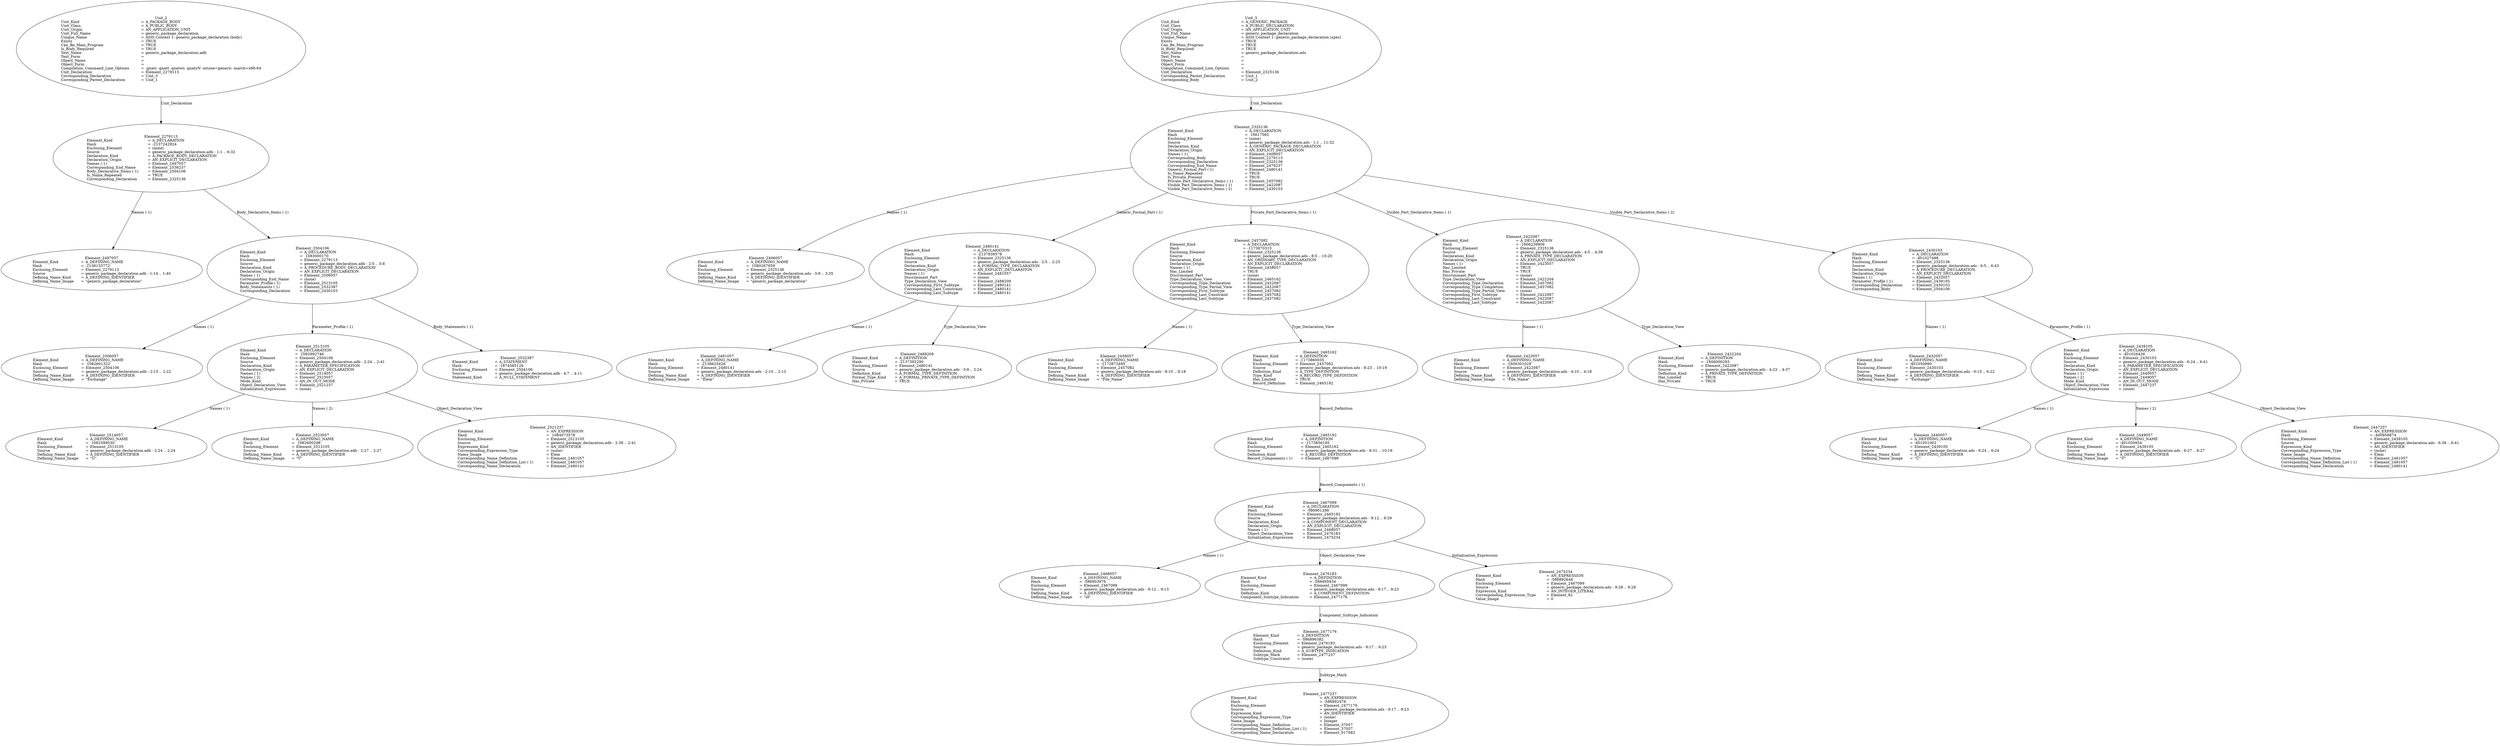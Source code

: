 digraph "generic_package_declaration.adt" {
  Unit_2 -> Element_2279113
      [ label=Unit_Declaration ];
  Unit_2
      [ label=<<TABLE BORDER="0" CELLBORDER="0" CELLSPACING="0" CELLPADDING="0"> 
          <TR><TD COLSPAN="3">Unit_2</TD></TR>
          <TR><TD ALIGN="LEFT">Unit_Kind   </TD><TD> = </TD><TD ALIGN="LEFT">A_PACKAGE_BODY</TD></TR>
          <TR><TD ALIGN="LEFT">Unit_Class   </TD><TD> = </TD><TD ALIGN="LEFT">A_PUBLIC_BODY</TD></TR>
          <TR><TD ALIGN="LEFT">Unit_Origin   </TD><TD> = </TD><TD ALIGN="LEFT">AN_APPLICATION_UNIT</TD></TR>
          <TR><TD ALIGN="LEFT">Unit_Full_Name    </TD><TD> = </TD><TD ALIGN="LEFT">generic_package_declaration</TD></TR>
          <TR><TD ALIGN="LEFT">Unique_Name   </TD><TD> = </TD><TD ALIGN="LEFT">ASIS Context 1: generic_package_declaration (body)</TD></TR>
          <TR><TD ALIGN="LEFT">Exists  </TD><TD> = </TD><TD ALIGN="LEFT">TRUE</TD></TR>
          <TR><TD ALIGN="LEFT">Can_Be_Main_Program     </TD><TD> = </TD><TD ALIGN="LEFT">TRUE</TD></TR>
          <TR><TD ALIGN="LEFT">Is_Body_Required     </TD><TD> = </TD><TD ALIGN="LEFT">TRUE</TD></TR>
          <TR><TD ALIGN="LEFT">Text_Name   </TD><TD> = </TD><TD ALIGN="LEFT">generic_package_declaration.adb</TD></TR>
          <TR><TD ALIGN="LEFT">Text_Form   </TD><TD> = </TD><TD ALIGN="LEFT"></TD></TR>
          <TR><TD ALIGN="LEFT">Object_Name   </TD><TD> = </TD><TD ALIGN="LEFT"></TD></TR>
          <TR><TD ALIGN="LEFT">Object_Form   </TD><TD> = </TD><TD ALIGN="LEFT"></TD></TR>
          <TR><TD ALIGN="LEFT">Compilation_Command_Line_Options         </TD><TD> = </TD><TD ALIGN="LEFT">-gnatc -gnatt -gnatws -gnatyN -mtune=generic -march=x86-64</TD></TR>
          <TR><TD ALIGN="LEFT">Unit_Declaration     </TD><TD> = </TD><TD ALIGN="LEFT">Element_2279113</TD></TR>
          <TR><TD ALIGN="LEFT">Corresponding_Declaration       </TD><TD> = </TD><TD ALIGN="LEFT">Unit_3</TD></TR>
          <TR><TD ALIGN="LEFT">Corresponding_Parent_Declaration         </TD><TD> = </TD><TD ALIGN="LEFT">Unit_1</TD></TR>
          </TABLE>> ];
  Element_2279113 -> Element_2497057
      [ label="Names ( 1)" ];
  Element_2279113 -> Element_2504106
      [ label="Body_Declarative_Items ( 1)" ];
  Element_2279113
      [ label=<<TABLE BORDER="0" CELLBORDER="0" CELLSPACING="0" CELLPADDING="0"> 
          <TR><TD COLSPAN="3">Element_2279113</TD></TR>
          <TR><TD ALIGN="LEFT">Element_Kind    </TD><TD> = </TD><TD ALIGN="LEFT">A_DECLARATION</TD></TR>
          <TR><TD ALIGN="LEFT">Hash  </TD><TD> = </TD><TD ALIGN="LEFT">-2137242924</TD></TR>
          <TR><TD ALIGN="LEFT">Enclosing_Element     </TD><TD> = </TD><TD ALIGN="LEFT">(none)</TD></TR>
          <TR><TD ALIGN="LEFT">Source  </TD><TD> = </TD><TD ALIGN="LEFT">generic_package_declaration.adb - 1:1 .. 6:32</TD></TR>
          <TR><TD ALIGN="LEFT">Declaration_Kind     </TD><TD> = </TD><TD ALIGN="LEFT">A_PACKAGE_BODY_DECLARATION</TD></TR>
          <TR><TD ALIGN="LEFT">Declaration_Origin     </TD><TD> = </TD><TD ALIGN="LEFT">AN_EXPLICIT_DECLARATION</TD></TR>
          <TR><TD ALIGN="LEFT">Names ( 1)   </TD><TD> = </TD><TD ALIGN="LEFT">Element_2497057</TD></TR>
          <TR><TD ALIGN="LEFT">Corresponding_End_Name      </TD><TD> = </TD><TD ALIGN="LEFT">Element_2536237</TD></TR>
          <TR><TD ALIGN="LEFT">Body_Declarative_Items ( 1)       </TD><TD> = </TD><TD ALIGN="LEFT">Element_2504106</TD></TR>
          <TR><TD ALIGN="LEFT">Is_Name_Repeated     </TD><TD> = </TD><TD ALIGN="LEFT">TRUE</TD></TR>
          <TR><TD ALIGN="LEFT">Corresponding_Declaration       </TD><TD> = </TD><TD ALIGN="LEFT">Element_2325136</TD></TR>
          </TABLE>> ];
  Element_2497057
      [ label=<<TABLE BORDER="0" CELLBORDER="0" CELLSPACING="0" CELLPADDING="0"> 
          <TR><TD COLSPAN="3">Element_2497057</TD></TR>
          <TR><TD ALIGN="LEFT">Element_Kind    </TD><TD> = </TD><TD ALIGN="LEFT">A_DEFINING_NAME</TD></TR>
          <TR><TD ALIGN="LEFT">Hash  </TD><TD> = </TD><TD ALIGN="LEFT">-2138153772</TD></TR>
          <TR><TD ALIGN="LEFT">Enclosing_Element     </TD><TD> = </TD><TD ALIGN="LEFT">Element_2279113</TD></TR>
          <TR><TD ALIGN="LEFT">Source  </TD><TD> = </TD><TD ALIGN="LEFT">generic_package_declaration.adb - 1:14 .. 1:40</TD></TR>
          <TR><TD ALIGN="LEFT">Defining_Name_Kind     </TD><TD> = </TD><TD ALIGN="LEFT">A_DEFINING_IDENTIFIER</TD></TR>
          <TR><TD ALIGN="LEFT">Defining_Name_Image     </TD><TD> = </TD><TD ALIGN="LEFT">"generic_package_declaration"</TD></TR>
          </TABLE>> ];
  Element_2504106 -> Element_2506057
      [ label="Names ( 1)" ];
  Element_2504106 -> Element_2513105
      [ label="Parameter_Profile ( 1)" ];
  Element_2504106 -> Element_2532387
      [ label="Body_Statements ( 1)" ];
  Element_2504106
      [ label=<<TABLE BORDER="0" CELLBORDER="0" CELLSPACING="0" CELLPADDING="0"> 
          <TR><TD COLSPAN="3">Element_2504106</TD></TR>
          <TR><TD ALIGN="LEFT">Element_Kind    </TD><TD> = </TD><TD ALIGN="LEFT">A_DECLARATION</TD></TR>
          <TR><TD ALIGN="LEFT">Hash  </TD><TD> = </TD><TD ALIGN="LEFT"> 1083000170</TD></TR>
          <TR><TD ALIGN="LEFT">Enclosing_Element     </TD><TD> = </TD><TD ALIGN="LEFT">Element_2279113</TD></TR>
          <TR><TD ALIGN="LEFT">Source  </TD><TD> = </TD><TD ALIGN="LEFT">generic_package_declaration.adb - 2:5 .. 5:8</TD></TR>
          <TR><TD ALIGN="LEFT">Declaration_Kind     </TD><TD> = </TD><TD ALIGN="LEFT">A_PROCEDURE_BODY_DECLARATION</TD></TR>
          <TR><TD ALIGN="LEFT">Declaration_Origin     </TD><TD> = </TD><TD ALIGN="LEFT">AN_EXPLICIT_DECLARATION</TD></TR>
          <TR><TD ALIGN="LEFT">Names ( 1)   </TD><TD> = </TD><TD ALIGN="LEFT">Element_2506057</TD></TR>
          <TR><TD ALIGN="LEFT">Corresponding_End_Name      </TD><TD> = </TD><TD ALIGN="LEFT">(none)</TD></TR>
          <TR><TD ALIGN="LEFT">Parameter_Profile ( 1)      </TD><TD> = </TD><TD ALIGN="LEFT">Element_2513105</TD></TR>
          <TR><TD ALIGN="LEFT">Body_Statements ( 1)      </TD><TD> = </TD><TD ALIGN="LEFT">Element_2532387</TD></TR>
          <TR><TD ALIGN="LEFT">Corresponding_Declaration       </TD><TD> = </TD><TD ALIGN="LEFT">Element_2430103</TD></TR>
          </TABLE>> ];
  Element_2506057
      [ label=<<TABLE BORDER="0" CELLBORDER="0" CELLSPACING="0" CELLPADDING="0"> 
          <TR><TD COLSPAN="3">Element_2506057</TD></TR>
          <TR><TD ALIGN="LEFT">Element_Kind    </TD><TD> = </TD><TD ALIGN="LEFT">A_DEFINING_NAME</TD></TR>
          <TR><TD ALIGN="LEFT">Hash  </TD><TD> = </TD><TD ALIGN="LEFT"> 1082601322</TD></TR>
          <TR><TD ALIGN="LEFT">Enclosing_Element     </TD><TD> = </TD><TD ALIGN="LEFT">Element_2504106</TD></TR>
          <TR><TD ALIGN="LEFT">Source  </TD><TD> = </TD><TD ALIGN="LEFT">generic_package_declaration.adb - 2:15 .. 2:22</TD></TR>
          <TR><TD ALIGN="LEFT">Defining_Name_Kind     </TD><TD> = </TD><TD ALIGN="LEFT">A_DEFINING_IDENTIFIER</TD></TR>
          <TR><TD ALIGN="LEFT">Defining_Name_Image     </TD><TD> = </TD><TD ALIGN="LEFT">"Exchange"</TD></TR>
          </TABLE>> ];
  Element_2513105 -> Element_2514057
      [ label="Names ( 1)" ];
  Element_2513105 -> Element_2523057
      [ label="Names ( 2)" ];
  Element_2513105 -> Element_2521237
      [ label=Object_Declaration_View ];
  Element_2513105
      [ label=<<TABLE BORDER="0" CELLBORDER="0" CELLSPACING="0" CELLPADDING="0"> 
          <TR><TD COLSPAN="3">Element_2513105</TD></TR>
          <TR><TD ALIGN="LEFT">Element_Kind    </TD><TD> = </TD><TD ALIGN="LEFT">A_DECLARATION</TD></TR>
          <TR><TD ALIGN="LEFT">Hash  </TD><TD> = </TD><TD ALIGN="LEFT"> 1082992746</TD></TR>
          <TR><TD ALIGN="LEFT">Enclosing_Element     </TD><TD> = </TD><TD ALIGN="LEFT">Element_2504106</TD></TR>
          <TR><TD ALIGN="LEFT">Source  </TD><TD> = </TD><TD ALIGN="LEFT">generic_package_declaration.adb - 2:24 .. 2:41</TD></TR>
          <TR><TD ALIGN="LEFT">Declaration_Kind     </TD><TD> = </TD><TD ALIGN="LEFT">A_PARAMETER_SPECIFICATION</TD></TR>
          <TR><TD ALIGN="LEFT">Declaration_Origin     </TD><TD> = </TD><TD ALIGN="LEFT">AN_EXPLICIT_DECLARATION</TD></TR>
          <TR><TD ALIGN="LEFT">Names ( 1)   </TD><TD> = </TD><TD ALIGN="LEFT">Element_2514057</TD></TR>
          <TR><TD ALIGN="LEFT">Names ( 2)   </TD><TD> = </TD><TD ALIGN="LEFT">Element_2523057</TD></TR>
          <TR><TD ALIGN="LEFT">Mode_Kind   </TD><TD> = </TD><TD ALIGN="LEFT">AN_IN_OUT_MODE</TD></TR>
          <TR><TD ALIGN="LEFT">Object_Declaration_View      </TD><TD> = </TD><TD ALIGN="LEFT">Element_2521237</TD></TR>
          <TR><TD ALIGN="LEFT">Initialization_Expression       </TD><TD> = </TD><TD ALIGN="LEFT">(none)</TD></TR>
          </TABLE>> ];
  Element_2514057
      [ label=<<TABLE BORDER="0" CELLBORDER="0" CELLSPACING="0" CELLPADDING="0"> 
          <TR><TD COLSPAN="3">Element_2514057</TD></TR>
          <TR><TD ALIGN="LEFT">Element_Kind    </TD><TD> = </TD><TD ALIGN="LEFT">A_DEFINING_NAME</TD></TR>
          <TR><TD ALIGN="LEFT">Hash  </TD><TD> = </TD><TD ALIGN="LEFT"> 1082599530</TD></TR>
          <TR><TD ALIGN="LEFT">Enclosing_Element     </TD><TD> = </TD><TD ALIGN="LEFT">Element_2513105</TD></TR>
          <TR><TD ALIGN="LEFT">Source  </TD><TD> = </TD><TD ALIGN="LEFT">generic_package_declaration.adb - 2:24 .. 2:24</TD></TR>
          <TR><TD ALIGN="LEFT">Defining_Name_Kind     </TD><TD> = </TD><TD ALIGN="LEFT">A_DEFINING_IDENTIFIER</TD></TR>
          <TR><TD ALIGN="LEFT">Defining_Name_Image     </TD><TD> = </TD><TD ALIGN="LEFT">"U"</TD></TR>
          </TABLE>> ];
  Element_2523057
      [ label=<<TABLE BORDER="0" CELLBORDER="0" CELLSPACING="0" CELLPADDING="0"> 
          <TR><TD COLSPAN="3">Element_2523057</TD></TR>
          <TR><TD ALIGN="LEFT">Element_Kind    </TD><TD> = </TD><TD ALIGN="LEFT">A_DEFINING_NAME</TD></TR>
          <TR><TD ALIGN="LEFT">Hash  </TD><TD> = </TD><TD ALIGN="LEFT"> 1082600298</TD></TR>
          <TR><TD ALIGN="LEFT">Enclosing_Element     </TD><TD> = </TD><TD ALIGN="LEFT">Element_2513105</TD></TR>
          <TR><TD ALIGN="LEFT">Source  </TD><TD> = </TD><TD ALIGN="LEFT">generic_package_declaration.adb - 2:27 .. 2:27</TD></TR>
          <TR><TD ALIGN="LEFT">Defining_Name_Kind     </TD><TD> = </TD><TD ALIGN="LEFT">A_DEFINING_IDENTIFIER</TD></TR>
          <TR><TD ALIGN="LEFT">Defining_Name_Image     </TD><TD> = </TD><TD ALIGN="LEFT">"V"</TD></TR>
          </TABLE>> ];
  Element_2521237
      [ label=<<TABLE BORDER="0" CELLBORDER="0" CELLSPACING="0" CELLPADDING="0"> 
          <TR><TD COLSPAN="3">Element_2521237</TD></TR>
          <TR><TD ALIGN="LEFT">Element_Kind    </TD><TD> = </TD><TD ALIGN="LEFT">AN_EXPRESSION</TD></TR>
          <TR><TD ALIGN="LEFT">Hash  </TD><TD> = </TD><TD ALIGN="LEFT"> 1084073578</TD></TR>
          <TR><TD ALIGN="LEFT">Enclosing_Element     </TD><TD> = </TD><TD ALIGN="LEFT">Element_2513105</TD></TR>
          <TR><TD ALIGN="LEFT">Source  </TD><TD> = </TD><TD ALIGN="LEFT">generic_package_declaration.adb - 2:38 .. 2:41</TD></TR>
          <TR><TD ALIGN="LEFT">Expression_Kind    </TD><TD> = </TD><TD ALIGN="LEFT">AN_IDENTIFIER</TD></TR>
          <TR><TD ALIGN="LEFT">Corresponding_Expression_Type        </TD><TD> = </TD><TD ALIGN="LEFT">(none)</TD></TR>
          <TR><TD ALIGN="LEFT">Name_Image   </TD><TD> = </TD><TD ALIGN="LEFT">Elem</TD></TR>
          <TR><TD ALIGN="LEFT">Corresponding_Name_Definition        </TD><TD> = </TD><TD ALIGN="LEFT">Element_2481057</TD></TR>
          <TR><TD ALIGN="LEFT">Corresponding_Name_Definition_List ( 1)          </TD><TD> = </TD><TD ALIGN="LEFT">Element_2481057</TD></TR>
          <TR><TD ALIGN="LEFT">Corresponding_Name_Declaration        </TD><TD> = </TD><TD ALIGN="LEFT">Element_2480141</TD></TR>
          </TABLE>> ];
  Element_2532387
      [ label=<<TABLE BORDER="0" CELLBORDER="0" CELLSPACING="0" CELLPADDING="0"> 
          <TR><TD COLSPAN="3">Element_2532387</TD></TR>
          <TR><TD ALIGN="LEFT">Element_Kind    </TD><TD> = </TD><TD ALIGN="LEFT">A_STATEMENT</TD></TR>
          <TR><TD ALIGN="LEFT">Hash  </TD><TD> = </TD><TD ALIGN="LEFT">-1874585126</TD></TR>
          <TR><TD ALIGN="LEFT">Enclosing_Element     </TD><TD> = </TD><TD ALIGN="LEFT">Element_2504106</TD></TR>
          <TR><TD ALIGN="LEFT">Source  </TD><TD> = </TD><TD ALIGN="LEFT">generic_package_declaration.adb - 4:7 .. 4:11</TD></TR>
          <TR><TD ALIGN="LEFT">Statement_Kind    </TD><TD> = </TD><TD ALIGN="LEFT">A_NULL_STATEMENT</TD></TR>
          </TABLE>> ];
  Unit_3 -> Element_2325136
      [ label=Unit_Declaration ];
  Unit_3
      [ label=<<TABLE BORDER="0" CELLBORDER="0" CELLSPACING="0" CELLPADDING="0"> 
          <TR><TD COLSPAN="3">Unit_3</TD></TR>
          <TR><TD ALIGN="LEFT">Unit_Kind   </TD><TD> = </TD><TD ALIGN="LEFT">A_GENERIC_PACKAGE</TD></TR>
          <TR><TD ALIGN="LEFT">Unit_Class   </TD><TD> = </TD><TD ALIGN="LEFT">A_PUBLIC_DECLARATION</TD></TR>
          <TR><TD ALIGN="LEFT">Unit_Origin   </TD><TD> = </TD><TD ALIGN="LEFT">AN_APPLICATION_UNIT</TD></TR>
          <TR><TD ALIGN="LEFT">Unit_Full_Name    </TD><TD> = </TD><TD ALIGN="LEFT">generic_package_declaration</TD></TR>
          <TR><TD ALIGN="LEFT">Unique_Name   </TD><TD> = </TD><TD ALIGN="LEFT">ASIS Context 1: generic_package_declaration (spec)</TD></TR>
          <TR><TD ALIGN="LEFT">Exists  </TD><TD> = </TD><TD ALIGN="LEFT">TRUE</TD></TR>
          <TR><TD ALIGN="LEFT">Can_Be_Main_Program     </TD><TD> = </TD><TD ALIGN="LEFT">TRUE</TD></TR>
          <TR><TD ALIGN="LEFT">Is_Body_Required     </TD><TD> = </TD><TD ALIGN="LEFT">TRUE</TD></TR>
          <TR><TD ALIGN="LEFT">Text_Name   </TD><TD> = </TD><TD ALIGN="LEFT">generic_package_declaration.ads</TD></TR>
          <TR><TD ALIGN="LEFT">Text_Form   </TD><TD> = </TD><TD ALIGN="LEFT"></TD></TR>
          <TR><TD ALIGN="LEFT">Object_Name   </TD><TD> = </TD><TD ALIGN="LEFT"></TD></TR>
          <TR><TD ALIGN="LEFT">Object_Form   </TD><TD> = </TD><TD ALIGN="LEFT"></TD></TR>
          <TR><TD ALIGN="LEFT">Compilation_Command_Line_Options         </TD><TD> = </TD><TD ALIGN="LEFT"></TD></TR>
          <TR><TD ALIGN="LEFT">Unit_Declaration     </TD><TD> = </TD><TD ALIGN="LEFT">Element_2325136</TD></TR>
          <TR><TD ALIGN="LEFT">Corresponding_Parent_Declaration         </TD><TD> = </TD><TD ALIGN="LEFT">Unit_1</TD></TR>
          <TR><TD ALIGN="LEFT">Corresponding_Body     </TD><TD> = </TD><TD ALIGN="LEFT">Unit_2</TD></TR>
          </TABLE>> ];
  Element_2325136 -> Element_2406057
      [ label="Names ( 1)" ];
  Element_2325136 -> Element_2480141
      [ label="Generic_Formal_Part ( 1)" ];
  Element_2325136 -> Element_2457082
      [ label="Private_Part_Declarative_Items ( 1)" ];
  Element_2325136 -> Element_2422087
      [ label="Visible_Part_Declarative_Items ( 1)" ];
  Element_2325136 -> Element_2430103
      [ label="Visible_Part_Declarative_Items ( 2)" ];
  Element_2325136
      [ label=<<TABLE BORDER="0" CELLBORDER="0" CELLSPACING="0" CELLPADDING="0"> 
          <TR><TD COLSPAN="3">Element_2325136</TD></TR>
          <TR><TD ALIGN="LEFT">Element_Kind    </TD><TD> = </TD><TD ALIGN="LEFT">A_DECLARATION</TD></TR>
          <TR><TD ALIGN="LEFT">Hash  </TD><TD> = </TD><TD ALIGN="LEFT"> 10617565</TD></TR>
          <TR><TD ALIGN="LEFT">Enclosing_Element     </TD><TD> = </TD><TD ALIGN="LEFT">(none)</TD></TR>
          <TR><TD ALIGN="LEFT">Source  </TD><TD> = </TD><TD ALIGN="LEFT">generic_package_declaration.ads - 1:1 .. 11:32</TD></TR>
          <TR><TD ALIGN="LEFT">Declaration_Kind     </TD><TD> = </TD><TD ALIGN="LEFT">A_GENERIC_PACKAGE_DECLARATION</TD></TR>
          <TR><TD ALIGN="LEFT">Declaration_Origin     </TD><TD> = </TD><TD ALIGN="LEFT">AN_EXPLICIT_DECLARATION</TD></TR>
          <TR><TD ALIGN="LEFT">Names ( 1)   </TD><TD> = </TD><TD ALIGN="LEFT">Element_2406057</TD></TR>
          <TR><TD ALIGN="LEFT">Corresponding_Body     </TD><TD> = </TD><TD ALIGN="LEFT">Element_2279113</TD></TR>
          <TR><TD ALIGN="LEFT">Corresponding_Declaration       </TD><TD> = </TD><TD ALIGN="LEFT">Element_2325136</TD></TR>
          <TR><TD ALIGN="LEFT">Corresponding_End_Name      </TD><TD> = </TD><TD ALIGN="LEFT">Element_2479237</TD></TR>
          <TR><TD ALIGN="LEFT">Generic_Formal_Part ( 1)       </TD><TD> = </TD><TD ALIGN="LEFT">Element_2480141</TD></TR>
          <TR><TD ALIGN="LEFT">Is_Name_Repeated     </TD><TD> = </TD><TD ALIGN="LEFT">TRUE</TD></TR>
          <TR><TD ALIGN="LEFT">Is_Private_Present     </TD><TD> = </TD><TD ALIGN="LEFT">TRUE</TD></TR>
          <TR><TD ALIGN="LEFT">Private_Part_Declarative_Items ( 1)         </TD><TD> = </TD><TD ALIGN="LEFT">Element_2457082</TD></TR>
          <TR><TD ALIGN="LEFT">Visible_Part_Declarative_Items ( 1)         </TD><TD> = </TD><TD ALIGN="LEFT">Element_2422087</TD></TR>
          <TR><TD ALIGN="LEFT">Visible_Part_Declarative_Items ( 2)         </TD><TD> = </TD><TD ALIGN="LEFT">Element_2430103</TD></TR>
          </TABLE>> ];
  Element_2480141 -> Element_2481057
      [ label="Names ( 1)" ];
  Element_2480141 -> Element_2488209
      [ label=Type_Declaration_View ];
  Element_2480141
      [ label=<<TABLE BORDER="0" CELLBORDER="0" CELLSPACING="0" CELLPADDING="0"> 
          <TR><TD COLSPAN="3">Element_2480141</TD></TR>
          <TR><TD ALIGN="LEFT">Element_Kind    </TD><TD> = </TD><TD ALIGN="LEFT">A_DECLARATION</TD></TR>
          <TR><TD ALIGN="LEFT">Hash  </TD><TD> = </TD><TD ALIGN="LEFT">-2137938578</TD></TR>
          <TR><TD ALIGN="LEFT">Enclosing_Element     </TD><TD> = </TD><TD ALIGN="LEFT">Element_2325136</TD></TR>
          <TR><TD ALIGN="LEFT">Source  </TD><TD> = </TD><TD ALIGN="LEFT">generic_package_declaration.ads - 2:5 .. 2:25</TD></TR>
          <TR><TD ALIGN="LEFT">Declaration_Kind     </TD><TD> = </TD><TD ALIGN="LEFT">A_FORMAL_TYPE_DECLARATION</TD></TR>
          <TR><TD ALIGN="LEFT">Declaration_Origin     </TD><TD> = </TD><TD ALIGN="LEFT">AN_EXPLICIT_DECLARATION</TD></TR>
          <TR><TD ALIGN="LEFT">Names ( 1)   </TD><TD> = </TD><TD ALIGN="LEFT">Element_2481057</TD></TR>
          <TR><TD ALIGN="LEFT">Discriminant_Part     </TD><TD> = </TD><TD ALIGN="LEFT">(none)</TD></TR>
          <TR><TD ALIGN="LEFT">Type_Declaration_View      </TD><TD> = </TD><TD ALIGN="LEFT">Element_2488209</TD></TR>
          <TR><TD ALIGN="LEFT">Corresponding_First_Subtype       </TD><TD> = </TD><TD ALIGN="LEFT">Element_2480141</TD></TR>
          <TR><TD ALIGN="LEFT">Corresponding_Last_Constraint        </TD><TD> = </TD><TD ALIGN="LEFT">Element_2480141</TD></TR>
          <TR><TD ALIGN="LEFT">Corresponding_Last_Subtype       </TD><TD> = </TD><TD ALIGN="LEFT">Element_2480141</TD></TR>
          </TABLE>> ];
  Element_2481057
      [ label=<<TABLE BORDER="0" CELLBORDER="0" CELLSPACING="0" CELLPADDING="0"> 
          <TR><TD COLSPAN="3">Element_2481057</TD></TR>
          <TR><TD ALIGN="LEFT">Element_Kind    </TD><TD> = </TD><TD ALIGN="LEFT">A_DEFINING_NAME</TD></TR>
          <TR><TD ALIGN="LEFT">Hash  </TD><TD> = </TD><TD ALIGN="LEFT">-2138625426</TD></TR>
          <TR><TD ALIGN="LEFT">Enclosing_Element     </TD><TD> = </TD><TD ALIGN="LEFT">Element_2480141</TD></TR>
          <TR><TD ALIGN="LEFT">Source  </TD><TD> = </TD><TD ALIGN="LEFT">generic_package_declaration.ads - 2:10 .. 2:13</TD></TR>
          <TR><TD ALIGN="LEFT">Defining_Name_Kind     </TD><TD> = </TD><TD ALIGN="LEFT">A_DEFINING_IDENTIFIER</TD></TR>
          <TR><TD ALIGN="LEFT">Defining_Name_Image     </TD><TD> = </TD><TD ALIGN="LEFT">"Elem"</TD></TR>
          </TABLE>> ];
  Element_2488209
      [ label=<<TABLE BORDER="0" CELLBORDER="0" CELLSPACING="0" CELLPADDING="0"> 
          <TR><TD COLSPAN="3">Element_2488209</TD></TR>
          <TR><TD ALIGN="LEFT">Element_Kind    </TD><TD> = </TD><TD ALIGN="LEFT">A_DEFINITION</TD></TR>
          <TR><TD ALIGN="LEFT">Hash  </TD><TD> = </TD><TD ALIGN="LEFT">-2137382290</TD></TR>
          <TR><TD ALIGN="LEFT">Enclosing_Element     </TD><TD> = </TD><TD ALIGN="LEFT">Element_2480141</TD></TR>
          <TR><TD ALIGN="LEFT">Source  </TD><TD> = </TD><TD ALIGN="LEFT">generic_package_declaration.ads - 3:9 .. 2:24</TD></TR>
          <TR><TD ALIGN="LEFT">Definition_Kind    </TD><TD> = </TD><TD ALIGN="LEFT">A_FORMAL_TYPE_DEFINITION</TD></TR>
          <TR><TD ALIGN="LEFT">Formal_Type_Kind     </TD><TD> = </TD><TD ALIGN="LEFT">A_FORMAL_PRIVATE_TYPE_DEFINITION</TD></TR>
          <TR><TD ALIGN="LEFT">Has_Private   </TD><TD> = </TD><TD ALIGN="LEFT">TRUE</TD></TR>
          </TABLE>> ];
  Element_2406057
      [ label=<<TABLE BORDER="0" CELLBORDER="0" CELLSPACING="0" CELLPADDING="0"> 
          <TR><TD COLSPAN="3">Element_2406057</TD></TR>
          <TR><TD ALIGN="LEFT">Element_Kind    </TD><TD> = </TD><TD ALIGN="LEFT">A_DEFINING_NAME</TD></TR>
          <TR><TD ALIGN="LEFT">Hash  </TD><TD> = </TD><TD ALIGN="LEFT"> 1080267959</TD></TR>
          <TR><TD ALIGN="LEFT">Enclosing_Element     </TD><TD> = </TD><TD ALIGN="LEFT">Element_2325136</TD></TR>
          <TR><TD ALIGN="LEFT">Source  </TD><TD> = </TD><TD ALIGN="LEFT">generic_package_declaration.ads - 3:9 .. 3:35</TD></TR>
          <TR><TD ALIGN="LEFT">Defining_Name_Kind     </TD><TD> = </TD><TD ALIGN="LEFT">A_DEFINING_IDENTIFIER</TD></TR>
          <TR><TD ALIGN="LEFT">Defining_Name_Image     </TD><TD> = </TD><TD ALIGN="LEFT">"generic_package_declaration"</TD></TR>
          </TABLE>> ];
  Element_2422087 -> Element_2423057
      [ label="Names ( 1)" ];
  Element_2422087 -> Element_2422204
      [ label=Type_Declaration_View ];
  Element_2422087
      [ label=<<TABLE BORDER="0" CELLBORDER="0" CELLSPACING="0" CELLPADDING="0"> 
          <TR><TD COLSPAN="3">Element_2422087</TD></TR>
          <TR><TD ALIGN="LEFT">Element_Kind    </TD><TD> = </TD><TD ALIGN="LEFT">A_DECLARATION</TD></TR>
          <TR><TD ALIGN="LEFT">Hash  </TD><TD> = </TD><TD ALIGN="LEFT">-1606239909</TD></TR>
          <TR><TD ALIGN="LEFT">Enclosing_Element     </TD><TD> = </TD><TD ALIGN="LEFT">Element_2325136</TD></TR>
          <TR><TD ALIGN="LEFT">Source  </TD><TD> = </TD><TD ALIGN="LEFT">generic_package_declaration.ads - 4:5 .. 4:38</TD></TR>
          <TR><TD ALIGN="LEFT">Declaration_Kind     </TD><TD> = </TD><TD ALIGN="LEFT">A_PRIVATE_TYPE_DECLARATION</TD></TR>
          <TR><TD ALIGN="LEFT">Declaration_Origin     </TD><TD> = </TD><TD ALIGN="LEFT">AN_EXPLICIT_DECLARATION</TD></TR>
          <TR><TD ALIGN="LEFT">Names ( 1)   </TD><TD> = </TD><TD ALIGN="LEFT">Element_2423057</TD></TR>
          <TR><TD ALIGN="LEFT">Has_Limited   </TD><TD> = </TD><TD ALIGN="LEFT">TRUE</TD></TR>
          <TR><TD ALIGN="LEFT">Has_Private   </TD><TD> = </TD><TD ALIGN="LEFT">TRUE</TD></TR>
          <TR><TD ALIGN="LEFT">Discriminant_Part     </TD><TD> = </TD><TD ALIGN="LEFT">(none)</TD></TR>
          <TR><TD ALIGN="LEFT">Type_Declaration_View      </TD><TD> = </TD><TD ALIGN="LEFT">Element_2422204</TD></TR>
          <TR><TD ALIGN="LEFT">Corresponding_Type_Declaration        </TD><TD> = </TD><TD ALIGN="LEFT">Element_2457082</TD></TR>
          <TR><TD ALIGN="LEFT">Corresponding_Type_Completion        </TD><TD> = </TD><TD ALIGN="LEFT">Element_2457082</TD></TR>
          <TR><TD ALIGN="LEFT">Corresponding_Type_Partial_View        </TD><TD> = </TD><TD ALIGN="LEFT">(none)</TD></TR>
          <TR><TD ALIGN="LEFT">Corresponding_First_Subtype       </TD><TD> = </TD><TD ALIGN="LEFT">Element_2422087</TD></TR>
          <TR><TD ALIGN="LEFT">Corresponding_Last_Constraint        </TD><TD> = </TD><TD ALIGN="LEFT">Element_2422087</TD></TR>
          <TR><TD ALIGN="LEFT">Corresponding_Last_Subtype       </TD><TD> = </TD><TD ALIGN="LEFT">Element_2422087</TD></TR>
          </TABLE>> ];
  Element_2423057
      [ label=<<TABLE BORDER="0" CELLBORDER="0" CELLSPACING="0" CELLPADDING="0"> 
          <TR><TD COLSPAN="3">Element_2423057</TD></TR>
          <TR><TD ALIGN="LEFT">Element_Kind    </TD><TD> = </TD><TD ALIGN="LEFT">A_DEFINING_NAME</TD></TR>
          <TR><TD ALIGN="LEFT">Hash  </TD><TD> = </TD><TD ALIGN="LEFT">-1606301029</TD></TR>
          <TR><TD ALIGN="LEFT">Enclosing_Element     </TD><TD> = </TD><TD ALIGN="LEFT">Element_2422087</TD></TR>
          <TR><TD ALIGN="LEFT">Source  </TD><TD> = </TD><TD ALIGN="LEFT">generic_package_declaration.ads - 4:10 .. 4:18</TD></TR>
          <TR><TD ALIGN="LEFT">Defining_Name_Kind     </TD><TD> = </TD><TD ALIGN="LEFT">A_DEFINING_IDENTIFIER</TD></TR>
          <TR><TD ALIGN="LEFT">Defining_Name_Image     </TD><TD> = </TD><TD ALIGN="LEFT">"File_Name"</TD></TR>
          </TABLE>> ];
  Element_2422204
      [ label=<<TABLE BORDER="0" CELLBORDER="0" CELLSPACING="0" CELLPADDING="0"> 
          <TR><TD COLSPAN="3">Element_2422204</TD></TR>
          <TR><TD ALIGN="LEFT">Element_Kind    </TD><TD> = </TD><TD ALIGN="LEFT">A_DEFINITION</TD></TR>
          <TR><TD ALIGN="LEFT">Hash  </TD><TD> = </TD><TD ALIGN="LEFT">-1606000293</TD></TR>
          <TR><TD ALIGN="LEFT">Enclosing_Element     </TD><TD> = </TD><TD ALIGN="LEFT">Element_2422087</TD></TR>
          <TR><TD ALIGN="LEFT">Source  </TD><TD> = </TD><TD ALIGN="LEFT">generic_package_declaration.ads - 4:23 .. 4:37</TD></TR>
          <TR><TD ALIGN="LEFT">Definition_Kind    </TD><TD> = </TD><TD ALIGN="LEFT">A_PRIVATE_TYPE_DEFINITION</TD></TR>
          <TR><TD ALIGN="LEFT">Has_Limited   </TD><TD> = </TD><TD ALIGN="LEFT">TRUE</TD></TR>
          <TR><TD ALIGN="LEFT">Has_Private   </TD><TD> = </TD><TD ALIGN="LEFT">TRUE</TD></TR>
          </TABLE>> ];
  Element_2430103 -> Element_2432057
      [ label="Names ( 1)" ];
  Element_2430103 -> Element_2439105
      [ label="Parameter_Profile ( 1)" ];
  Element_2430103
      [ label=<<TABLE BORDER="0" CELLBORDER="0" CELLSPACING="0" CELLPADDING="0"> 
          <TR><TD COLSPAN="3">Element_2430103</TD></TR>
          <TR><TD ALIGN="LEFT">Element_Kind    </TD><TD> = </TD><TD ALIGN="LEFT">A_DECLARATION</TD></TR>
          <TR><TD ALIGN="LEFT">Hash  </TD><TD> = </TD><TD ALIGN="LEFT">-401027498</TD></TR>
          <TR><TD ALIGN="LEFT">Enclosing_Element     </TD><TD> = </TD><TD ALIGN="LEFT">Element_2325136</TD></TR>
          <TR><TD ALIGN="LEFT">Source  </TD><TD> = </TD><TD ALIGN="LEFT">generic_package_declaration.ads - 6:5 .. 6:43</TD></TR>
          <TR><TD ALIGN="LEFT">Declaration_Kind     </TD><TD> = </TD><TD ALIGN="LEFT">A_PROCEDURE_DECLARATION</TD></TR>
          <TR><TD ALIGN="LEFT">Declaration_Origin     </TD><TD> = </TD><TD ALIGN="LEFT">AN_EXPLICIT_DECLARATION</TD></TR>
          <TR><TD ALIGN="LEFT">Names ( 1)   </TD><TD> = </TD><TD ALIGN="LEFT">Element_2432057</TD></TR>
          <TR><TD ALIGN="LEFT">Parameter_Profile ( 1)      </TD><TD> = </TD><TD ALIGN="LEFT">Element_2439105</TD></TR>
          <TR><TD ALIGN="LEFT">Corresponding_Declaration       </TD><TD> = </TD><TD ALIGN="LEFT">Element_2430103</TD></TR>
          <TR><TD ALIGN="LEFT">Corresponding_Body     </TD><TD> = </TD><TD ALIGN="LEFT">Element_2504106</TD></TR>
          </TABLE>> ];
  Element_2432057
      [ label=<<TABLE BORDER="0" CELLBORDER="0" CELLSPACING="0" CELLPADDING="0"> 
          <TR><TD COLSPAN="3">Element_2432057</TD></TR>
          <TR><TD ALIGN="LEFT">Element_Kind    </TD><TD> = </TD><TD ALIGN="LEFT">A_DEFINING_NAME</TD></TR>
          <TR><TD ALIGN="LEFT">Hash  </TD><TD> = </TD><TD ALIGN="LEFT">-401050890</TD></TR>
          <TR><TD ALIGN="LEFT">Enclosing_Element     </TD><TD> = </TD><TD ALIGN="LEFT">Element_2430103</TD></TR>
          <TR><TD ALIGN="LEFT">Source  </TD><TD> = </TD><TD ALIGN="LEFT">generic_package_declaration.ads - 6:15 .. 6:22</TD></TR>
          <TR><TD ALIGN="LEFT">Defining_Name_Kind     </TD><TD> = </TD><TD ALIGN="LEFT">A_DEFINING_IDENTIFIER</TD></TR>
          <TR><TD ALIGN="LEFT">Defining_Name_Image     </TD><TD> = </TD><TD ALIGN="LEFT">"Exchange"</TD></TR>
          </TABLE>> ];
  Element_2439105 -> Element_2440057
      [ label="Names ( 1)" ];
  Element_2439105 -> Element_2449057
      [ label="Names ( 2)" ];
  Element_2439105 -> Element_2447237
      [ label=Object_Declaration_View ];
  Element_2439105
      [ label=<<TABLE BORDER="0" CELLBORDER="0" CELLSPACING="0" CELLPADDING="0"> 
          <TR><TD COLSPAN="3">Element_2439105</TD></TR>
          <TR><TD ALIGN="LEFT">Element_Kind    </TD><TD> = </TD><TD ALIGN="LEFT">A_DECLARATION</TD></TR>
          <TR><TD ALIGN="LEFT">Hash  </TD><TD> = </TD><TD ALIGN="LEFT">-401026426</TD></TR>
          <TR><TD ALIGN="LEFT">Enclosing_Element     </TD><TD> = </TD><TD ALIGN="LEFT">Element_2430103</TD></TR>
          <TR><TD ALIGN="LEFT">Source  </TD><TD> = </TD><TD ALIGN="LEFT">generic_package_declaration.ads - 6:24 .. 6:41</TD></TR>
          <TR><TD ALIGN="LEFT">Declaration_Kind     </TD><TD> = </TD><TD ALIGN="LEFT">A_PARAMETER_SPECIFICATION</TD></TR>
          <TR><TD ALIGN="LEFT">Declaration_Origin     </TD><TD> = </TD><TD ALIGN="LEFT">AN_EXPLICIT_DECLARATION</TD></TR>
          <TR><TD ALIGN="LEFT">Names ( 1)   </TD><TD> = </TD><TD ALIGN="LEFT">Element_2440057</TD></TR>
          <TR><TD ALIGN="LEFT">Names ( 2)   </TD><TD> = </TD><TD ALIGN="LEFT">Element_2449057</TD></TR>
          <TR><TD ALIGN="LEFT">Mode_Kind   </TD><TD> = </TD><TD ALIGN="LEFT">AN_IN_OUT_MODE</TD></TR>
          <TR><TD ALIGN="LEFT">Object_Declaration_View      </TD><TD> = </TD><TD ALIGN="LEFT">Element_2447237</TD></TR>
          <TR><TD ALIGN="LEFT">Initialization_Expression       </TD><TD> = </TD><TD ALIGN="LEFT">(none)</TD></TR>
          </TABLE>> ];
  Element_2440057
      [ label=<<TABLE BORDER="0" CELLBORDER="0" CELLSPACING="0" CELLPADDING="0"> 
          <TR><TD COLSPAN="3">Element_2440057</TD></TR>
          <TR><TD ALIGN="LEFT">Element_Kind    </TD><TD> = </TD><TD ALIGN="LEFT">A_DEFINING_NAME</TD></TR>
          <TR><TD ALIGN="LEFT">Hash  </TD><TD> = </TD><TD ALIGN="LEFT">-401051002</TD></TR>
          <TR><TD ALIGN="LEFT">Enclosing_Element     </TD><TD> = </TD><TD ALIGN="LEFT">Element_2439105</TD></TR>
          <TR><TD ALIGN="LEFT">Source  </TD><TD> = </TD><TD ALIGN="LEFT">generic_package_declaration.ads - 6:24 .. 6:24</TD></TR>
          <TR><TD ALIGN="LEFT">Defining_Name_Kind     </TD><TD> = </TD><TD ALIGN="LEFT">A_DEFINING_IDENTIFIER</TD></TR>
          <TR><TD ALIGN="LEFT">Defining_Name_Image     </TD><TD> = </TD><TD ALIGN="LEFT">"U"</TD></TR>
          </TABLE>> ];
  Element_2449057
      [ label=<<TABLE BORDER="0" CELLBORDER="0" CELLSPACING="0" CELLPADDING="0"> 
          <TR><TD COLSPAN="3">Element_2449057</TD></TR>
          <TR><TD ALIGN="LEFT">Element_Kind    </TD><TD> = </TD><TD ALIGN="LEFT">A_DEFINING_NAME</TD></TR>
          <TR><TD ALIGN="LEFT">Hash  </TD><TD> = </TD><TD ALIGN="LEFT">-401050954</TD></TR>
          <TR><TD ALIGN="LEFT">Enclosing_Element     </TD><TD> = </TD><TD ALIGN="LEFT">Element_2439105</TD></TR>
          <TR><TD ALIGN="LEFT">Source  </TD><TD> = </TD><TD ALIGN="LEFT">generic_package_declaration.ads - 6:27 .. 6:27</TD></TR>
          <TR><TD ALIGN="LEFT">Defining_Name_Kind     </TD><TD> = </TD><TD ALIGN="LEFT">A_DEFINING_IDENTIFIER</TD></TR>
          <TR><TD ALIGN="LEFT">Defining_Name_Image     </TD><TD> = </TD><TD ALIGN="LEFT">"V"</TD></TR>
          </TABLE>> ];
  Element_2447237
      [ label=<<TABLE BORDER="0" CELLBORDER="0" CELLSPACING="0" CELLPADDING="0"> 
          <TR><TD COLSPAN="3">Element_2447237</TD></TR>
          <TR><TD ALIGN="LEFT">Element_Kind    </TD><TD> = </TD><TD ALIGN="LEFT">AN_EXPRESSION</TD></TR>
          <TR><TD ALIGN="LEFT">Hash  </TD><TD> = </TD><TD ALIGN="LEFT">-400958874</TD></TR>
          <TR><TD ALIGN="LEFT">Enclosing_Element     </TD><TD> = </TD><TD ALIGN="LEFT">Element_2439105</TD></TR>
          <TR><TD ALIGN="LEFT">Source  </TD><TD> = </TD><TD ALIGN="LEFT">generic_package_declaration.ads - 6:38 .. 6:41</TD></TR>
          <TR><TD ALIGN="LEFT">Expression_Kind    </TD><TD> = </TD><TD ALIGN="LEFT">AN_IDENTIFIER</TD></TR>
          <TR><TD ALIGN="LEFT">Corresponding_Expression_Type        </TD><TD> = </TD><TD ALIGN="LEFT">(none)</TD></TR>
          <TR><TD ALIGN="LEFT">Name_Image   </TD><TD> = </TD><TD ALIGN="LEFT">Elem</TD></TR>
          <TR><TD ALIGN="LEFT">Corresponding_Name_Definition        </TD><TD> = </TD><TD ALIGN="LEFT">Element_2481057</TD></TR>
          <TR><TD ALIGN="LEFT">Corresponding_Name_Definition_List ( 1)          </TD><TD> = </TD><TD ALIGN="LEFT">Element_2481057</TD></TR>
          <TR><TD ALIGN="LEFT">Corresponding_Name_Declaration        </TD><TD> = </TD><TD ALIGN="LEFT">Element_2480141</TD></TR>
          </TABLE>> ];
  Element_2457082 -> Element_2458057
      [ label="Names ( 1)" ];
  Element_2457082 -> Element_2465162
      [ label=Type_Declaration_View ];
  Element_2457082
      [ label=<<TABLE BORDER="0" CELLBORDER="0" CELLSPACING="0" CELLPADDING="0"> 
          <TR><TD COLSPAN="3">Element_2457082</TD></TR>
          <TR><TD ALIGN="LEFT">Element_Kind    </TD><TD> = </TD><TD ALIGN="LEFT">A_DECLARATION</TD></TR>
          <TR><TD ALIGN="LEFT">Hash  </TD><TD> = </TD><TD ALIGN="LEFT">-1173870315</TD></TR>
          <TR><TD ALIGN="LEFT">Enclosing_Element     </TD><TD> = </TD><TD ALIGN="LEFT">Element_2325136</TD></TR>
          <TR><TD ALIGN="LEFT">Source  </TD><TD> = </TD><TD ALIGN="LEFT">generic_package_declaration.ads - 8:5 .. 10:20</TD></TR>
          <TR><TD ALIGN="LEFT">Declaration_Kind     </TD><TD> = </TD><TD ALIGN="LEFT">AN_ORDINARY_TYPE_DECLARATION</TD></TR>
          <TR><TD ALIGN="LEFT">Declaration_Origin     </TD><TD> = </TD><TD ALIGN="LEFT">AN_EXPLICIT_DECLARATION</TD></TR>
          <TR><TD ALIGN="LEFT">Names ( 1)   </TD><TD> = </TD><TD ALIGN="LEFT">Element_2458057</TD></TR>
          <TR><TD ALIGN="LEFT">Has_Limited   </TD><TD> = </TD><TD ALIGN="LEFT">TRUE</TD></TR>
          <TR><TD ALIGN="LEFT">Discriminant_Part     </TD><TD> = </TD><TD ALIGN="LEFT">(none)</TD></TR>
          <TR><TD ALIGN="LEFT">Type_Declaration_View      </TD><TD> = </TD><TD ALIGN="LEFT">Element_2465162</TD></TR>
          <TR><TD ALIGN="LEFT">Corresponding_Type_Declaration        </TD><TD> = </TD><TD ALIGN="LEFT">Element_2422087</TD></TR>
          <TR><TD ALIGN="LEFT">Corresponding_Type_Partial_View        </TD><TD> = </TD><TD ALIGN="LEFT">Element_2422087</TD></TR>
          <TR><TD ALIGN="LEFT">Corresponding_First_Subtype       </TD><TD> = </TD><TD ALIGN="LEFT">Element_2457082</TD></TR>
          <TR><TD ALIGN="LEFT">Corresponding_Last_Constraint        </TD><TD> = </TD><TD ALIGN="LEFT">Element_2457082</TD></TR>
          <TR><TD ALIGN="LEFT">Corresponding_Last_Subtype       </TD><TD> = </TD><TD ALIGN="LEFT">Element_2457082</TD></TR>
          </TABLE>> ];
  Element_2458057
      [ label=<<TABLE BORDER="0" CELLBORDER="0" CELLSPACING="0" CELLPADDING="0"> 
          <TR><TD COLSPAN="3">Element_2458057</TD></TR>
          <TR><TD ALIGN="LEFT">Element_Kind    </TD><TD> = </TD><TD ALIGN="LEFT">A_DEFINING_NAME</TD></TR>
          <TR><TD ALIGN="LEFT">Hash  </TD><TD> = </TD><TD ALIGN="LEFT">-1173873495</TD></TR>
          <TR><TD ALIGN="LEFT">Enclosing_Element     </TD><TD> = </TD><TD ALIGN="LEFT">Element_2457082</TD></TR>
          <TR><TD ALIGN="LEFT">Source  </TD><TD> = </TD><TD ALIGN="LEFT">generic_package_declaration.ads - 8:10 .. 8:18</TD></TR>
          <TR><TD ALIGN="LEFT">Defining_Name_Kind     </TD><TD> = </TD><TD ALIGN="LEFT">A_DEFINING_IDENTIFIER</TD></TR>
          <TR><TD ALIGN="LEFT">Defining_Name_Image     </TD><TD> = </TD><TD ALIGN="LEFT">"File_Name"</TD></TR>
          </TABLE>> ];
  Element_2465162 -> Element_2465192
      [ label=Record_Definition ];
  Element_2465162
      [ label=<<TABLE BORDER="0" CELLBORDER="0" CELLSPACING="0" CELLPADDING="0"> 
          <TR><TD COLSPAN="3">Element_2465162</TD></TR>
          <TR><TD ALIGN="LEFT">Element_Kind    </TD><TD> = </TD><TD ALIGN="LEFT">A_DEFINITION</TD></TR>
          <TR><TD ALIGN="LEFT">Hash  </TD><TD> = </TD><TD ALIGN="LEFT">-1173860035</TD></TR>
          <TR><TD ALIGN="LEFT">Enclosing_Element     </TD><TD> = </TD><TD ALIGN="LEFT">Element_2457082</TD></TR>
          <TR><TD ALIGN="LEFT">Source  </TD><TD> = </TD><TD ALIGN="LEFT">generic_package_declaration.ads - 8:23 .. 10:19</TD></TR>
          <TR><TD ALIGN="LEFT">Definition_Kind    </TD><TD> = </TD><TD ALIGN="LEFT">A_TYPE_DEFINITION</TD></TR>
          <TR><TD ALIGN="LEFT">Type_Kind   </TD><TD> = </TD><TD ALIGN="LEFT">A_RECORD_TYPE_DEFINITION</TD></TR>
          <TR><TD ALIGN="LEFT">Has_Limited   </TD><TD> = </TD><TD ALIGN="LEFT">TRUE</TD></TR>
          <TR><TD ALIGN="LEFT">Record_Definition     </TD><TD> = </TD><TD ALIGN="LEFT">Element_2465192</TD></TR>
          </TABLE>> ];
  Element_2465192 -> Element_2467099
      [ label="Record_Components ( 1)" ];
  Element_2465192
      [ label=<<TABLE BORDER="0" CELLBORDER="0" CELLSPACING="0" CELLPADDING="0"> 
          <TR><TD COLSPAN="3">Element_2465192</TD></TR>
          <TR><TD ALIGN="LEFT">Element_Kind    </TD><TD> = </TD><TD ALIGN="LEFT">A_DEFINITION</TD></TR>
          <TR><TD ALIGN="LEFT">Hash  </TD><TD> = </TD><TD ALIGN="LEFT">-1173856195</TD></TR>
          <TR><TD ALIGN="LEFT">Enclosing_Element     </TD><TD> = </TD><TD ALIGN="LEFT">Element_2465162</TD></TR>
          <TR><TD ALIGN="LEFT">Source  </TD><TD> = </TD><TD ALIGN="LEFT">generic_package_declaration.ads - 8:31 .. 10:19</TD></TR>
          <TR><TD ALIGN="LEFT">Definition_Kind    </TD><TD> = </TD><TD ALIGN="LEFT">A_RECORD_DEFINITION</TD></TR>
          <TR><TD ALIGN="LEFT">Record_Components ( 1)      </TD><TD> = </TD><TD ALIGN="LEFT">Element_2467099</TD></TR>
          </TABLE>> ];
  Element_2467099 -> Element_2468057
      [ label="Names ( 1)" ];
  Element_2467099 -> Element_2476183
      [ label=Object_Declaration_View ];
  Element_2467099 -> Element_2475234
      [ label=Initialization_Expression ];
  Element_2467099
      [ label=<<TABLE BORDER="0" CELLBORDER="0" CELLSPACING="0" CELLPADDING="0"> 
          <TR><TD COLSPAN="3">Element_2467099</TD></TR>
          <TR><TD ALIGN="LEFT">Element_Kind    </TD><TD> = </TD><TD ALIGN="LEFT">A_DECLARATION</TD></TR>
          <TR><TD ALIGN="LEFT">Hash  </TD><TD> = </TD><TD ALIGN="LEFT">-586901288</TD></TR>
          <TR><TD ALIGN="LEFT">Enclosing_Element     </TD><TD> = </TD><TD ALIGN="LEFT">Element_2465192</TD></TR>
          <TR><TD ALIGN="LEFT">Source  </TD><TD> = </TD><TD ALIGN="LEFT">generic_package_declaration.ads - 9:12 .. 9:29</TD></TR>
          <TR><TD ALIGN="LEFT">Declaration_Kind     </TD><TD> = </TD><TD ALIGN="LEFT">A_COMPONENT_DECLARATION</TD></TR>
          <TR><TD ALIGN="LEFT">Declaration_Origin     </TD><TD> = </TD><TD ALIGN="LEFT">AN_EXPLICIT_DECLARATION</TD></TR>
          <TR><TD ALIGN="LEFT">Names ( 1)   </TD><TD> = </TD><TD ALIGN="LEFT">Element_2468057</TD></TR>
          <TR><TD ALIGN="LEFT">Object_Declaration_View      </TD><TD> = </TD><TD ALIGN="LEFT">Element_2476183</TD></TR>
          <TR><TD ALIGN="LEFT">Initialization_Expression       </TD><TD> = </TD><TD ALIGN="LEFT">Element_2475234</TD></TR>
          </TABLE>> ];
  Element_2468057
      [ label=<<TABLE BORDER="0" CELLBORDER="0" CELLSPACING="0" CELLPADDING="0"> 
          <TR><TD COLSPAN="3">Element_2468057</TD></TR>
          <TR><TD ALIGN="LEFT">Element_Kind    </TD><TD> = </TD><TD ALIGN="LEFT">A_DEFINING_NAME</TD></TR>
          <TR><TD ALIGN="LEFT">Hash  </TD><TD> = </TD><TD ALIGN="LEFT">-586903976</TD></TR>
          <TR><TD ALIGN="LEFT">Enclosing_Element     </TD><TD> = </TD><TD ALIGN="LEFT">Element_2467099</TD></TR>
          <TR><TD ALIGN="LEFT">Source  </TD><TD> = </TD><TD ALIGN="LEFT">generic_package_declaration.ads - 9:12 .. 9:13</TD></TR>
          <TR><TD ALIGN="LEFT">Defining_Name_Kind     </TD><TD> = </TD><TD ALIGN="LEFT">A_DEFINING_IDENTIFIER</TD></TR>
          <TR><TD ALIGN="LEFT">Defining_Name_Image     </TD><TD> = </TD><TD ALIGN="LEFT">"id"</TD></TR>
          </TABLE>> ];
  Element_2476183 -> Element_2477176
      [ label=Component_Subtype_Indication ];
  Element_2476183
      [ label=<<TABLE BORDER="0" CELLBORDER="0" CELLSPACING="0" CELLPADDING="0"> 
          <TR><TD COLSPAN="3">Element_2476183</TD></TR>
          <TR><TD ALIGN="LEFT">Element_Kind    </TD><TD> = </TD><TD ALIGN="LEFT">A_DEFINITION</TD></TR>
          <TR><TD ALIGN="LEFT">Hash  </TD><TD> = </TD><TD ALIGN="LEFT">-586895934</TD></TR>
          <TR><TD ALIGN="LEFT">Enclosing_Element     </TD><TD> = </TD><TD ALIGN="LEFT">Element_2467099</TD></TR>
          <TR><TD ALIGN="LEFT">Source  </TD><TD> = </TD><TD ALIGN="LEFT">generic_package_declaration.ads - 9:17 .. 9:23</TD></TR>
          <TR><TD ALIGN="LEFT">Definition_Kind    </TD><TD> = </TD><TD ALIGN="LEFT">A_COMPONENT_DEFINITION</TD></TR>
          <TR><TD ALIGN="LEFT">Component_Subtype_Indication        </TD><TD> = </TD><TD ALIGN="LEFT">Element_2477176</TD></TR>
          </TABLE>> ];
  Element_2477176 -> Element_2477237
      [ label=Subtype_Mark ];
  Element_2477176
      [ label=<<TABLE BORDER="0" CELLBORDER="0" CELLSPACING="0" CELLPADDING="0"> 
          <TR><TD COLSPAN="3">Element_2477176</TD></TR>
          <TR><TD ALIGN="LEFT">Element_Kind    </TD><TD> = </TD><TD ALIGN="LEFT">A_DEFINITION</TD></TR>
          <TR><TD ALIGN="LEFT">Hash  </TD><TD> = </TD><TD ALIGN="LEFT">-586896382</TD></TR>
          <TR><TD ALIGN="LEFT">Enclosing_Element     </TD><TD> = </TD><TD ALIGN="LEFT">Element_2476183</TD></TR>
          <TR><TD ALIGN="LEFT">Source  </TD><TD> = </TD><TD ALIGN="LEFT">generic_package_declaration.ads - 9:17 .. 9:23</TD></TR>
          <TR><TD ALIGN="LEFT">Definition_Kind    </TD><TD> = </TD><TD ALIGN="LEFT">A_SUBTYPE_INDICATION</TD></TR>
          <TR><TD ALIGN="LEFT">Subtype_Mark    </TD><TD> = </TD><TD ALIGN="LEFT">Element_2477237</TD></TR>
          <TR><TD ALIGN="LEFT">Subtype_Constraint     </TD><TD> = </TD><TD ALIGN="LEFT">(none)</TD></TR>
          </TABLE>> ];
  Element_2477237
      [ label=<<TABLE BORDER="0" CELLBORDER="0" CELLSPACING="0" CELLPADDING="0"> 
          <TR><TD COLSPAN="3">Element_2477237</TD></TR>
          <TR><TD ALIGN="LEFT">Element_Kind    </TD><TD> = </TD><TD ALIGN="LEFT">AN_EXPRESSION</TD></TR>
          <TR><TD ALIGN="LEFT">Hash  </TD><TD> = </TD><TD ALIGN="LEFT">-586892478</TD></TR>
          <TR><TD ALIGN="LEFT">Enclosing_Element     </TD><TD> = </TD><TD ALIGN="LEFT">Element_2477176</TD></TR>
          <TR><TD ALIGN="LEFT">Source  </TD><TD> = </TD><TD ALIGN="LEFT">generic_package_declaration.ads - 9:17 .. 9:23</TD></TR>
          <TR><TD ALIGN="LEFT">Expression_Kind    </TD><TD> = </TD><TD ALIGN="LEFT">AN_IDENTIFIER</TD></TR>
          <TR><TD ALIGN="LEFT">Corresponding_Expression_Type        </TD><TD> = </TD><TD ALIGN="LEFT">(none)</TD></TR>
          <TR><TD ALIGN="LEFT">Name_Image   </TD><TD> = </TD><TD ALIGN="LEFT">Integer</TD></TR>
          <TR><TD ALIGN="LEFT">Corresponding_Name_Definition        </TD><TD> = </TD><TD ALIGN="LEFT">Element_37057</TD></TR>
          <TR><TD ALIGN="LEFT">Corresponding_Name_Definition_List ( 1)          </TD><TD> = </TD><TD ALIGN="LEFT">Element_37057</TD></TR>
          <TR><TD ALIGN="LEFT">Corresponding_Name_Declaration        </TD><TD> = </TD><TD ALIGN="LEFT">Element_917082</TD></TR>
          </TABLE>> ];
  Element_2475234
      [ label=<<TABLE BORDER="0" CELLBORDER="0" CELLSPACING="0" CELLPADDING="0"> 
          <TR><TD COLSPAN="3">Element_2475234</TD></TR>
          <TR><TD ALIGN="LEFT">Element_Kind    </TD><TD> = </TD><TD ALIGN="LEFT">AN_EXPRESSION</TD></TR>
          <TR><TD ALIGN="LEFT">Hash  </TD><TD> = </TD><TD ALIGN="LEFT">-586892648</TD></TR>
          <TR><TD ALIGN="LEFT">Enclosing_Element     </TD><TD> = </TD><TD ALIGN="LEFT">Element_2467099</TD></TR>
          <TR><TD ALIGN="LEFT">Source  </TD><TD> = </TD><TD ALIGN="LEFT">generic_package_declaration.ads - 9:28 .. 9:28</TD></TR>
          <TR><TD ALIGN="LEFT">Expression_Kind    </TD><TD> = </TD><TD ALIGN="LEFT">AN_INTEGER_LITERAL</TD></TR>
          <TR><TD ALIGN="LEFT">Corresponding_Expression_Type        </TD><TD> = </TD><TD ALIGN="LEFT">Element_82</TD></TR>
          <TR><TD ALIGN="LEFT">Value_Image   </TD><TD> = </TD><TD ALIGN="LEFT">0</TD></TR>
          </TABLE>> ]
}
